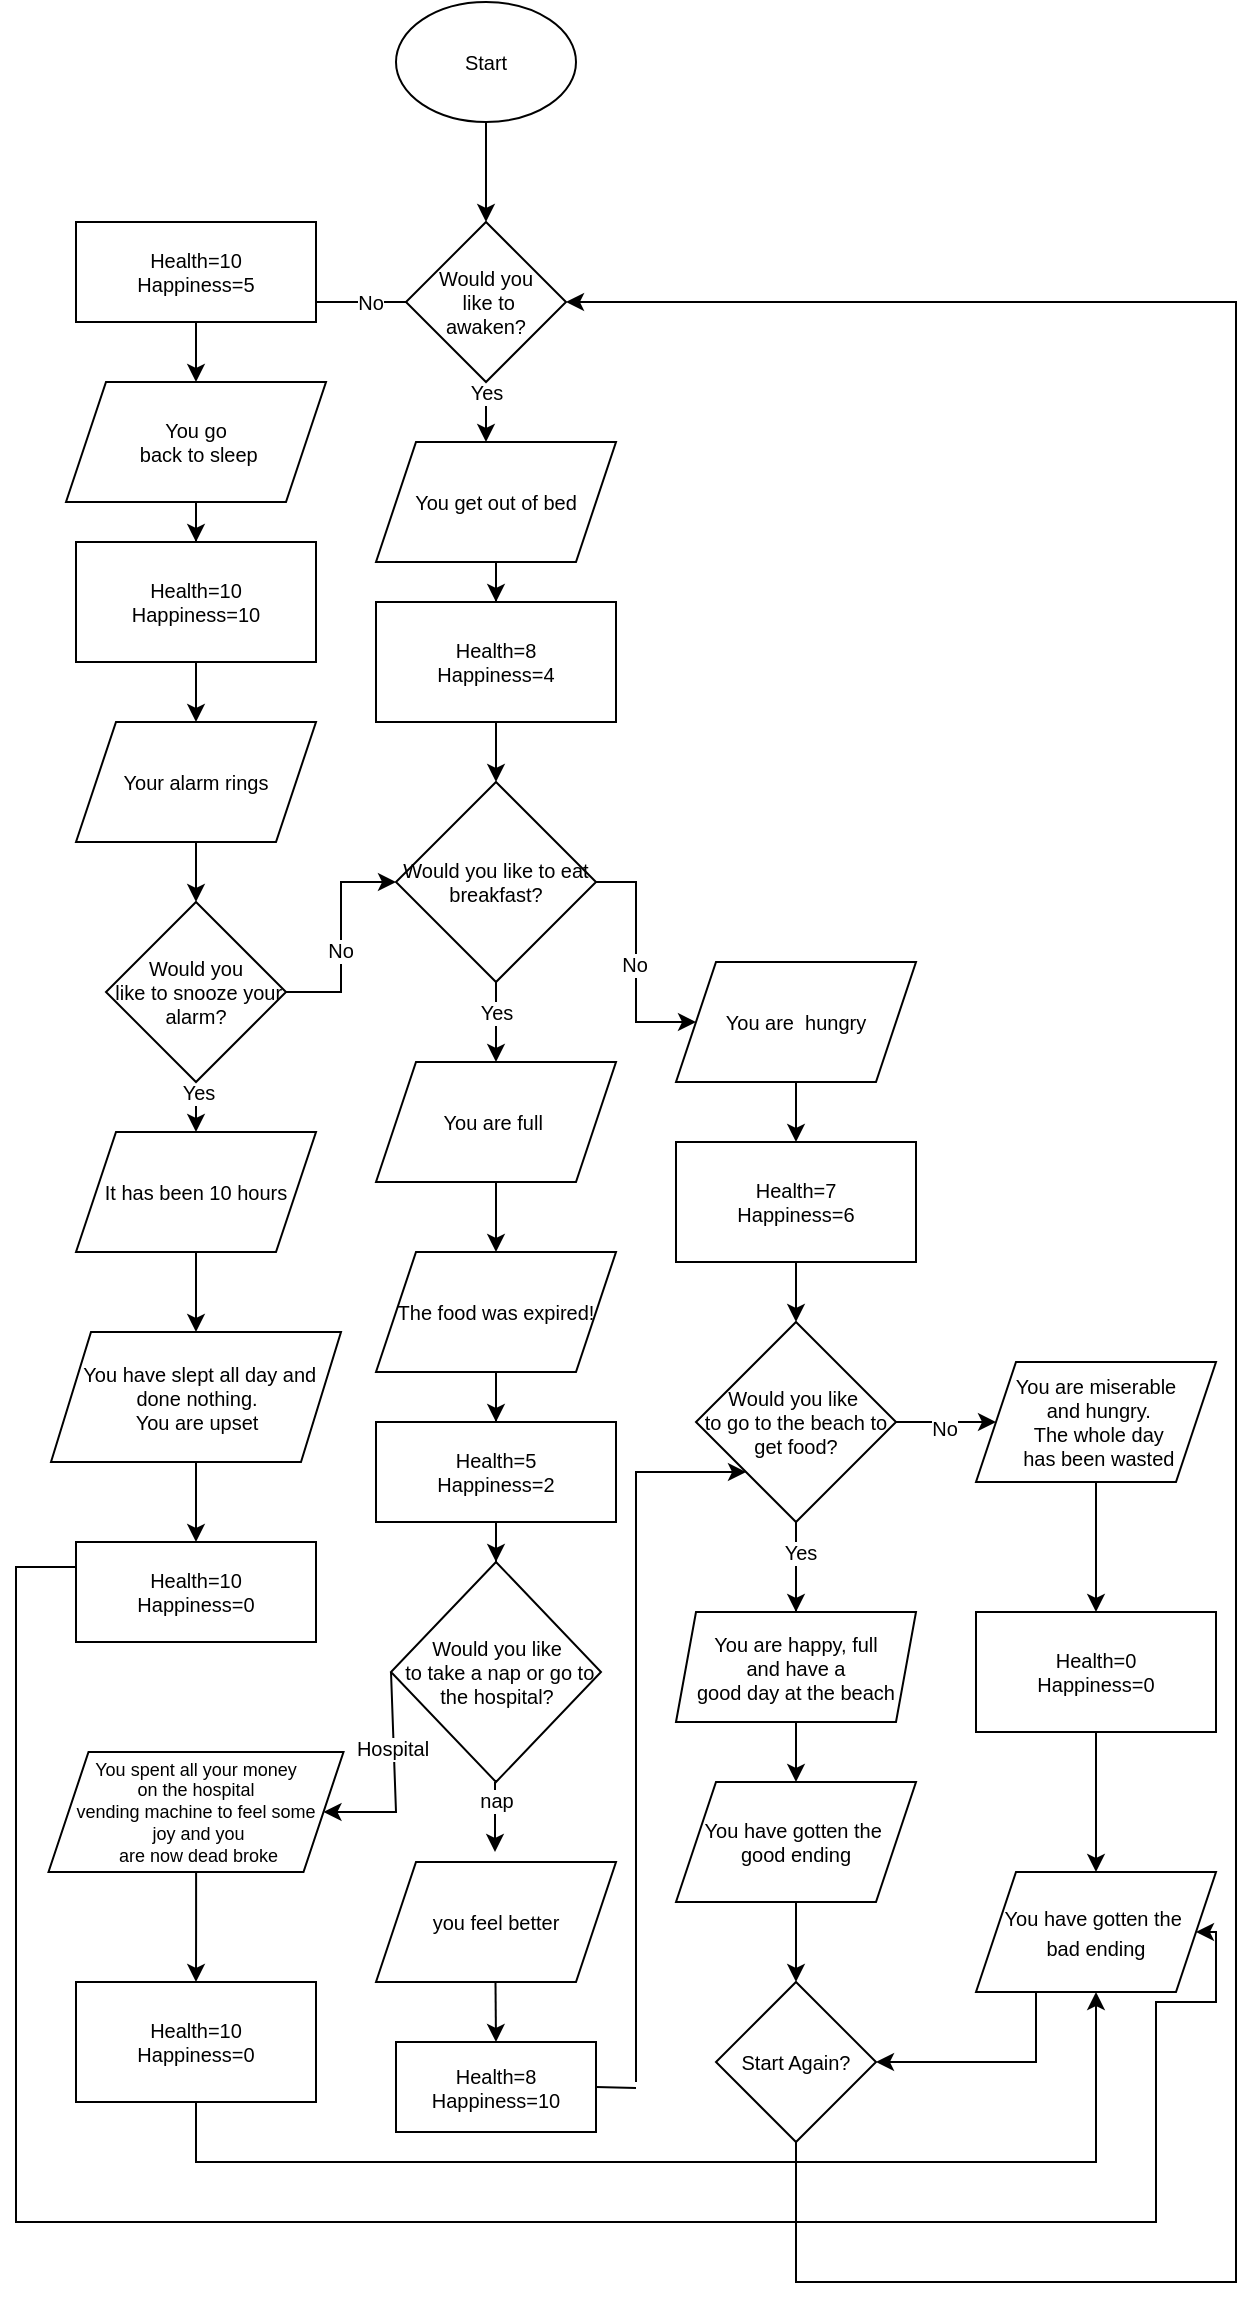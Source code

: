 <mxfile version="20.5.1" type="github"><diagram id="LccEYYi4ZuWeHV4DCbhH" name="Page-1"><mxGraphModel dx="786" dy="545" grid="1" gridSize="10" guides="1" tooltips="1" connect="1" arrows="1" fold="1" page="1" pageScale="1" pageWidth="850" pageHeight="1100" math="0" shadow="0"><root><mxCell id="0"/><mxCell id="1" parent="0"/><mxCell id="HNRiEGGQ0yZi6WYoc3uZ-3" value="" style="edgeStyle=orthogonalEdgeStyle;rounded=0;orthogonalLoop=1;jettySize=auto;html=1;fontSize=10;" edge="1" parent="1" source="HNRiEGGQ0yZi6WYoc3uZ-1"><mxGeometry relative="1" as="geometry"><mxPoint x="445" y="130" as="targetPoint"/></mxGeometry></mxCell><mxCell id="HNRiEGGQ0yZi6WYoc3uZ-1" value="Start" style="ellipse;whiteSpace=wrap;html=1;fontSize=10;" vertex="1" parent="1"><mxGeometry x="400" y="20" width="90" height="60" as="geometry"/></mxCell><mxCell id="HNRiEGGQ0yZi6WYoc3uZ-5" value="Yes" style="endArrow=classic;html=1;rounded=0;exitX=0.5;exitY=1;exitDx=0;exitDy=0;fontSize=10;" edge="1" parent="1"><mxGeometry width="50" height="50" relative="1" as="geometry"><mxPoint x="445" y="190" as="sourcePoint"/><mxPoint x="445" y="240" as="targetPoint"/></mxGeometry></mxCell><mxCell id="HNRiEGGQ0yZi6WYoc3uZ-7" value="" style="endArrow=none;html=1;rounded=0;entryX=0;entryY=0.5;entryDx=0;entryDy=0;fontSize=10;" edge="1" parent="1" target="HNRiEGGQ0yZi6WYoc3uZ-9"><mxGeometry width="50" height="50" relative="1" as="geometry"><mxPoint x="300" y="170" as="sourcePoint"/><mxPoint x="400" y="159.5" as="targetPoint"/></mxGeometry></mxCell><mxCell id="HNRiEGGQ0yZi6WYoc3uZ-93" value="No" style="edgeLabel;html=1;align=center;verticalAlign=middle;resizable=0;points=[];fontSize=10;" vertex="1" connectable="0" parent="HNRiEGGQ0yZi6WYoc3uZ-7"><mxGeometry x="0.657" relative="1" as="geometry"><mxPoint as="offset"/></mxGeometry></mxCell><mxCell id="HNRiEGGQ0yZi6WYoc3uZ-9" value="&lt;font style=&quot;font-size: 10px;&quot;&gt;Would you&lt;br&gt;&amp;nbsp;like to &lt;br&gt;awaken?&lt;/font&gt;" style="rhombus;whiteSpace=wrap;html=1;fontSize=10;" vertex="1" parent="1"><mxGeometry x="405" y="130" width="80" height="80" as="geometry"/></mxCell><mxCell id="HNRiEGGQ0yZi6WYoc3uZ-74" value="" style="edgeStyle=orthogonalEdgeStyle;rounded=0;orthogonalLoop=1;jettySize=auto;html=1;fontSize=10;" edge="1" parent="1" source="HNRiEGGQ0yZi6WYoc3uZ-11" target="HNRiEGGQ0yZi6WYoc3uZ-49"><mxGeometry relative="1" as="geometry"/></mxCell><mxCell id="HNRiEGGQ0yZi6WYoc3uZ-11" value="You get out of bed" style="shape=parallelogram;perimeter=parallelogramPerimeter;whiteSpace=wrap;html=1;fixedSize=1;fontSize=10;" vertex="1" parent="1"><mxGeometry x="390" y="240" width="120" height="60" as="geometry"/></mxCell><mxCell id="HNRiEGGQ0yZi6WYoc3uZ-80" value="" style="edgeStyle=orthogonalEdgeStyle;rounded=0;orthogonalLoop=1;jettySize=auto;html=1;fontSize=10;" edge="1" parent="1" source="HNRiEGGQ0yZi6WYoc3uZ-13" target="HNRiEGGQ0yZi6WYoc3uZ-60"><mxGeometry relative="1" as="geometry"/></mxCell><mxCell id="HNRiEGGQ0yZi6WYoc3uZ-13" value="&lt;font style=&quot;font-size: 10px;&quot;&gt;You go&lt;br&gt;&amp;nbsp;back to sleep&lt;/font&gt;" style="shape=parallelogram;perimeter=parallelogramPerimeter;whiteSpace=wrap;html=1;fixedSize=1;fontSize=10;" vertex="1" parent="1"><mxGeometry x="235" y="210" width="130" height="60" as="geometry"/></mxCell><mxCell id="HNRiEGGQ0yZi6WYoc3uZ-87" value="" style="edgeStyle=orthogonalEdgeStyle;rounded=0;orthogonalLoop=1;jettySize=auto;html=1;fontSize=10;" edge="1" parent="1" source="HNRiEGGQ0yZi6WYoc3uZ-16" target="HNRiEGGQ0yZi6WYoc3uZ-18"><mxGeometry relative="1" as="geometry"/></mxCell><mxCell id="HNRiEGGQ0yZi6WYoc3uZ-16" value="Your alarm rings" style="shape=parallelogram;perimeter=parallelogramPerimeter;whiteSpace=wrap;html=1;fixedSize=1;fontSize=10;" vertex="1" parent="1"><mxGeometry x="240" y="380" width="120" height="60" as="geometry"/></mxCell><mxCell id="HNRiEGGQ0yZi6WYoc3uZ-88" value="" style="edgeStyle=orthogonalEdgeStyle;rounded=0;orthogonalLoop=1;jettySize=auto;html=1;fontSize=10;" edge="1" parent="1" source="HNRiEGGQ0yZi6WYoc3uZ-18" target="HNRiEGGQ0yZi6WYoc3uZ-63"><mxGeometry relative="1" as="geometry"/></mxCell><mxCell id="HNRiEGGQ0yZi6WYoc3uZ-91" value="Yes" style="edgeLabel;html=1;align=center;verticalAlign=middle;resizable=0;points=[];fontSize=10;" vertex="1" connectable="0" parent="HNRiEGGQ0yZi6WYoc3uZ-88"><mxGeometry x="0.273" y="1" relative="1" as="geometry"><mxPoint as="offset"/></mxGeometry></mxCell><mxCell id="HNRiEGGQ0yZi6WYoc3uZ-90" value="" style="edgeStyle=orthogonalEdgeStyle;rounded=0;orthogonalLoop=1;jettySize=auto;html=1;fontSize=10;entryX=0;entryY=0.5;entryDx=0;entryDy=0;" edge="1" parent="1" source="HNRiEGGQ0yZi6WYoc3uZ-18" target="HNRiEGGQ0yZi6WYoc3uZ-28"><mxGeometry relative="1" as="geometry"><mxPoint x="400" y="580" as="targetPoint"/></mxGeometry></mxCell><mxCell id="HNRiEGGQ0yZi6WYoc3uZ-131" value="No" style="edgeLabel;html=1;align=center;verticalAlign=middle;resizable=0;points=[];fontSize=10;" vertex="1" connectable="0" parent="HNRiEGGQ0yZi6WYoc3uZ-90"><mxGeometry x="-0.1" y="2" relative="1" as="geometry"><mxPoint x="1" y="1" as="offset"/></mxGeometry></mxCell><mxCell id="HNRiEGGQ0yZi6WYoc3uZ-18" value="&lt;font style=&quot;font-size: 10px;&quot;&gt;Would you&lt;br&gt;&amp;nbsp;like to snooze your alarm?&lt;/font&gt;" style="rhombus;whiteSpace=wrap;html=1;fontSize=10;" vertex="1" parent="1"><mxGeometry x="255" y="470" width="90" height="90" as="geometry"/></mxCell><mxCell id="HNRiEGGQ0yZi6WYoc3uZ-70" value="" style="edgeStyle=orthogonalEdgeStyle;rounded=0;orthogonalLoop=1;jettySize=auto;html=1;fontSize=10;" edge="1" parent="1" source="HNRiEGGQ0yZi6WYoc3uZ-28" target="HNRiEGGQ0yZi6WYoc3uZ-30"><mxGeometry relative="1" as="geometry"/></mxCell><mxCell id="HNRiEGGQ0yZi6WYoc3uZ-94" value="Yes" style="edgeLabel;html=1;align=center;verticalAlign=middle;resizable=0;points=[];fontSize=10;" vertex="1" connectable="0" parent="HNRiEGGQ0yZi6WYoc3uZ-70"><mxGeometry x="-0.25" relative="1" as="geometry"><mxPoint as="offset"/></mxGeometry></mxCell><mxCell id="HNRiEGGQ0yZi6WYoc3uZ-96" value="" style="edgeStyle=orthogonalEdgeStyle;rounded=0;orthogonalLoop=1;jettySize=auto;html=1;fontSize=10;" edge="1" parent="1" source="HNRiEGGQ0yZi6WYoc3uZ-28" target="HNRiEGGQ0yZi6WYoc3uZ-37"><mxGeometry relative="1" as="geometry"/></mxCell><mxCell id="HNRiEGGQ0yZi6WYoc3uZ-130" value="No" style="edgeLabel;html=1;align=center;verticalAlign=middle;resizable=0;points=[];fontSize=10;" vertex="1" connectable="0" parent="HNRiEGGQ0yZi6WYoc3uZ-96"><mxGeometry x="0.017" y="-1" relative="1" as="geometry"><mxPoint as="offset"/></mxGeometry></mxCell><mxCell id="HNRiEGGQ0yZi6WYoc3uZ-28" value="&lt;font style=&quot;font-size: 10px;&quot;&gt;Would you like to eat breakfast?&lt;/font&gt;" style="rhombus;whiteSpace=wrap;html=1;fontSize=10;" vertex="1" parent="1"><mxGeometry x="400" y="410" width="100" height="100" as="geometry"/></mxCell><mxCell id="HNRiEGGQ0yZi6WYoc3uZ-71" value="" style="edgeStyle=orthogonalEdgeStyle;rounded=0;orthogonalLoop=1;jettySize=auto;html=1;fontSize=10;" edge="1" parent="1" source="HNRiEGGQ0yZi6WYoc3uZ-30" target="HNRiEGGQ0yZi6WYoc3uZ-46"><mxGeometry relative="1" as="geometry"/></mxCell><mxCell id="HNRiEGGQ0yZi6WYoc3uZ-30" value="You are full&amp;nbsp;" style="shape=parallelogram;perimeter=parallelogramPerimeter;whiteSpace=wrap;html=1;fixedSize=1;fontSize=10;" vertex="1" parent="1"><mxGeometry x="390" y="550" width="120" height="60" as="geometry"/></mxCell><mxCell id="HNRiEGGQ0yZi6WYoc3uZ-97" value="" style="edgeStyle=orthogonalEdgeStyle;rounded=0;orthogonalLoop=1;jettySize=auto;html=1;fontSize=10;" edge="1" parent="1" source="HNRiEGGQ0yZi6WYoc3uZ-37" target="HNRiEGGQ0yZi6WYoc3uZ-52"><mxGeometry relative="1" as="geometry"/></mxCell><mxCell id="HNRiEGGQ0yZi6WYoc3uZ-37" value="You are &amp;nbsp;hungry" style="shape=parallelogram;perimeter=parallelogramPerimeter;whiteSpace=wrap;html=1;fixedSize=1;fontSize=10;" vertex="1" parent="1"><mxGeometry x="540" y="500" width="120" height="60" as="geometry"/></mxCell><mxCell id="HNRiEGGQ0yZi6WYoc3uZ-99" value="" style="edgeStyle=orthogonalEdgeStyle;rounded=0;orthogonalLoop=1;jettySize=auto;html=1;fontSize=10;" edge="1" parent="1" source="HNRiEGGQ0yZi6WYoc3uZ-39" target="HNRiEGGQ0yZi6WYoc3uZ-54"><mxGeometry relative="1" as="geometry"/></mxCell><mxCell id="HNRiEGGQ0yZi6WYoc3uZ-132" value="No" style="edgeLabel;html=1;align=center;verticalAlign=middle;resizable=0;points=[];fontSize=10;" vertex="1" connectable="0" parent="HNRiEGGQ0yZi6WYoc3uZ-99"><mxGeometry x="-0.04" y="-3" relative="1" as="geometry"><mxPoint as="offset"/></mxGeometry></mxCell><mxCell id="HNRiEGGQ0yZi6WYoc3uZ-39" value="&lt;div style=&quot;font-size: 10px;&quot;&gt;&lt;font style=&quot;font-size: 10px;&quot;&gt;Would you like&amp;nbsp;&lt;/font&gt;&lt;/div&gt;&lt;div style=&quot;font-size: 10px;&quot;&gt;&lt;font style=&quot;font-size: 10px;&quot;&gt;to go to the beach to get food?&lt;/font&gt;&lt;/div&gt;" style="rhombus;whiteSpace=wrap;html=1;fontSize=10;align=center;" vertex="1" parent="1"><mxGeometry x="550" y="680" width="100" height="100" as="geometry"/></mxCell><mxCell id="HNRiEGGQ0yZi6WYoc3uZ-73" value="" style="edgeStyle=orthogonalEdgeStyle;rounded=0;orthogonalLoop=1;jettySize=auto;html=1;fontSize=10;" edge="1" parent="1" source="HNRiEGGQ0yZi6WYoc3uZ-46"><mxGeometry relative="1" as="geometry"><mxPoint x="450" y="750" as="targetPoint"/></mxGeometry></mxCell><mxCell id="HNRiEGGQ0yZi6WYoc3uZ-46" value="The food was expired!" style="shape=parallelogram;perimeter=parallelogramPerimeter;whiteSpace=wrap;html=1;fixedSize=1;fontSize=10;" vertex="1" parent="1"><mxGeometry x="390" y="645" width="120" height="60" as="geometry"/></mxCell><mxCell id="HNRiEGGQ0yZi6WYoc3uZ-76" value="" style="edgeStyle=orthogonalEdgeStyle;rounded=0;orthogonalLoop=1;jettySize=auto;html=1;fontSize=10;" edge="1" parent="1"><mxGeometry relative="1" as="geometry"><mxPoint x="449.5" y="910" as="sourcePoint"/><mxPoint x="449.5" y="945" as="targetPoint"/></mxGeometry></mxCell><mxCell id="HNRiEGGQ0yZi6WYoc3uZ-125" value="nap" style="edgeLabel;html=1;align=center;verticalAlign=middle;resizable=0;points=[];fontSize=10;" vertex="1" connectable="0" parent="HNRiEGGQ0yZi6WYoc3uZ-76"><mxGeometry x="-0.511" relative="1" as="geometry"><mxPoint as="offset"/></mxGeometry></mxCell><mxCell id="HNRiEGGQ0yZi6WYoc3uZ-48" value="&lt;div style=&quot;font-size: 10px;&quot;&gt;&lt;font style=&quot;font-size: 10px;&quot;&gt;Would you like&lt;/font&gt;&lt;/div&gt;&lt;div style=&quot;font-size: 10px;&quot;&gt;&lt;font style=&quot;font-size: 10px;&quot;&gt;&amp;nbsp;to take a nap or go to the hospital?&lt;/font&gt;&lt;/div&gt;" style="rhombus;whiteSpace=wrap;html=1;fontSize=10;align=center;" vertex="1" parent="1"><mxGeometry x="397.5" y="800" width="105" height="110" as="geometry"/></mxCell><mxCell id="HNRiEGGQ0yZi6WYoc3uZ-75" value="" style="edgeStyle=orthogonalEdgeStyle;rounded=0;orthogonalLoop=1;jettySize=auto;html=1;fontSize=10;" edge="1" parent="1" source="HNRiEGGQ0yZi6WYoc3uZ-49" target="HNRiEGGQ0yZi6WYoc3uZ-28"><mxGeometry relative="1" as="geometry"/></mxCell><mxCell id="HNRiEGGQ0yZi6WYoc3uZ-49" value="Health=8&lt;br style=&quot;font-size: 10px;&quot;&gt;Happiness=4" style="rounded=0;whiteSpace=wrap;html=1;fontSize=10;" vertex="1" parent="1"><mxGeometry x="390" y="320" width="120" height="60" as="geometry"/></mxCell><mxCell id="HNRiEGGQ0yZi6WYoc3uZ-79" value="" style="edgeStyle=orthogonalEdgeStyle;rounded=0;orthogonalLoop=1;jettySize=auto;html=1;fontSize=10;" edge="1" parent="1" source="HNRiEGGQ0yZi6WYoc3uZ-51" target="HNRiEGGQ0yZi6WYoc3uZ-13"><mxGeometry relative="1" as="geometry"/></mxCell><mxCell id="HNRiEGGQ0yZi6WYoc3uZ-51" value="Health=10&lt;br style=&quot;font-size: 10px;&quot;&gt;Happiness=5" style="rounded=0;whiteSpace=wrap;html=1;fontSize=10;" vertex="1" parent="1"><mxGeometry x="240" y="130" width="120" height="50" as="geometry"/></mxCell><mxCell id="HNRiEGGQ0yZi6WYoc3uZ-98" value="" style="edgeStyle=orthogonalEdgeStyle;rounded=0;orthogonalLoop=1;jettySize=auto;html=1;fontSize=10;" edge="1" parent="1" source="HNRiEGGQ0yZi6WYoc3uZ-52" target="HNRiEGGQ0yZi6WYoc3uZ-39"><mxGeometry relative="1" as="geometry"/></mxCell><mxCell id="HNRiEGGQ0yZi6WYoc3uZ-52" value="Health=7&lt;br style=&quot;font-size: 10px;&quot;&gt;Happiness=6" style="rounded=0;whiteSpace=wrap;html=1;fontSize=10;" vertex="1" parent="1"><mxGeometry x="540" y="590" width="120" height="60" as="geometry"/></mxCell><mxCell id="HNRiEGGQ0yZi6WYoc3uZ-101" value="" style="edgeStyle=orthogonalEdgeStyle;rounded=0;orthogonalLoop=1;jettySize=auto;html=1;fontSize=10;" edge="1" parent="1" source="HNRiEGGQ0yZi6WYoc3uZ-54" target="HNRiEGGQ0yZi6WYoc3uZ-55"><mxGeometry relative="1" as="geometry"/></mxCell><mxCell id="HNRiEGGQ0yZi6WYoc3uZ-54" value="You are miserable&lt;br&gt;&amp;nbsp;and hungry.&lt;br style=&quot;font-size: 10px;&quot;&gt;&amp;nbsp;The whole day&lt;br&gt;&amp;nbsp;has been wasted" style="shape=parallelogram;perimeter=parallelogramPerimeter;whiteSpace=wrap;html=1;fixedSize=1;fontSize=10;" vertex="1" parent="1"><mxGeometry x="690" y="700" width="120" height="60" as="geometry"/></mxCell><mxCell id="HNRiEGGQ0yZi6WYoc3uZ-55" value="Health=0&lt;br style=&quot;font-size: 10px;&quot;&gt;Happiness=0" style="rounded=0;whiteSpace=wrap;html=1;fontSize=10;" vertex="1" parent="1"><mxGeometry x="690" y="825" width="120" height="60" as="geometry"/></mxCell><mxCell id="HNRiEGGQ0yZi6WYoc3uZ-143" value="" style="edgeStyle=orthogonalEdgeStyle;rounded=0;orthogonalLoop=1;jettySize=auto;html=1;fontSize=10;entryX=1;entryY=0.5;entryDx=0;entryDy=0;" edge="1" parent="1" source="HNRiEGGQ0yZi6WYoc3uZ-57" target="HNRiEGGQ0yZi6WYoc3uZ-9"><mxGeometry relative="1" as="geometry"><mxPoint x="820" y="1250" as="targetPoint"/><Array as="points"><mxPoint x="600" y="1160"/><mxPoint x="820" y="1160"/><mxPoint x="820" y="170"/></Array></mxGeometry></mxCell><mxCell id="HNRiEGGQ0yZi6WYoc3uZ-57" value="Start Again?" style="rhombus;whiteSpace=wrap;html=1;fontSize=10;" vertex="1" parent="1"><mxGeometry x="560" y="1010" width="80" height="80" as="geometry"/></mxCell><mxCell id="HNRiEGGQ0yZi6WYoc3uZ-124" value="" style="edgeStyle=orthogonalEdgeStyle;rounded=0;orthogonalLoop=1;jettySize=auto;html=1;fontSize=9;entryX=0.5;entryY=0;entryDx=0;entryDy=0;" edge="1" parent="1" target="HNRiEGGQ0yZi6WYoc3uZ-114"><mxGeometry relative="1" as="geometry"><mxPoint x="449.5" y="980" as="sourcePoint"/><mxPoint x="449.5" y="1015" as="targetPoint"/></mxGeometry></mxCell><mxCell id="HNRiEGGQ0yZi6WYoc3uZ-58" value="you feel better" style="shape=parallelogram;perimeter=parallelogramPerimeter;whiteSpace=wrap;html=1;fixedSize=1;fontSize=10;" vertex="1" parent="1"><mxGeometry x="390" y="950" width="120" height="60" as="geometry"/></mxCell><mxCell id="HNRiEGGQ0yZi6WYoc3uZ-134" value="" style="edgeStyle=orthogonalEdgeStyle;rounded=0;orthogonalLoop=1;jettySize=auto;html=1;fontSize=10;exitX=0;exitY=0.25;exitDx=0;exitDy=0;entryX=1;entryY=0.5;entryDx=0;entryDy=0;" edge="1" parent="1" source="HNRiEGGQ0yZi6WYoc3uZ-59" target="HNRiEGGQ0yZi6WYoc3uZ-117"><mxGeometry relative="1" as="geometry"><mxPoint x="830" y="990" as="targetPoint"/><Array as="points"><mxPoint x="210" y="803"/><mxPoint x="210" y="1130"/><mxPoint x="780" y="1130"/><mxPoint x="780" y="1020"/><mxPoint x="810" y="1020"/><mxPoint x="810" y="985"/></Array></mxGeometry></mxCell><mxCell id="HNRiEGGQ0yZi6WYoc3uZ-59" value="&lt;font style=&quot;font-size: 10px;&quot;&gt;Health=10&lt;br style=&quot;font-size: 10px;&quot;&gt;Happiness=0&lt;/font&gt;" style="rounded=0;whiteSpace=wrap;html=1;fontSize=10;" vertex="1" parent="1"><mxGeometry x="240" y="790" width="120" height="50" as="geometry"/></mxCell><mxCell id="HNRiEGGQ0yZi6WYoc3uZ-86" value="" style="edgeStyle=orthogonalEdgeStyle;rounded=0;orthogonalLoop=1;jettySize=auto;html=1;fontSize=10;" edge="1" parent="1" source="HNRiEGGQ0yZi6WYoc3uZ-60" target="HNRiEGGQ0yZi6WYoc3uZ-16"><mxGeometry relative="1" as="geometry"/></mxCell><mxCell id="HNRiEGGQ0yZi6WYoc3uZ-60" value="Health=10&lt;br style=&quot;font-size: 10px;&quot;&gt;Happiness=10" style="rounded=0;whiteSpace=wrap;html=1;fontSize=10;" vertex="1" parent="1"><mxGeometry x="240" y="290" width="120" height="60" as="geometry"/></mxCell><mxCell id="HNRiEGGQ0yZi6WYoc3uZ-109" value="" style="edgeStyle=orthogonalEdgeStyle;rounded=0;orthogonalLoop=1;jettySize=auto;html=1;fontSize=10;" edge="1" parent="1" source="HNRiEGGQ0yZi6WYoc3uZ-61" target="HNRiEGGQ0yZi6WYoc3uZ-59"><mxGeometry relative="1" as="geometry"/></mxCell><mxCell id="HNRiEGGQ0yZi6WYoc3uZ-61" value="&amp;nbsp;You have slept all day and done nothing. &lt;br&gt;You are upset" style="shape=parallelogram;perimeter=parallelogramPerimeter;whiteSpace=wrap;html=1;fixedSize=1;fontSize=10;" vertex="1" parent="1"><mxGeometry x="227.5" y="685" width="145" height="65" as="geometry"/></mxCell><mxCell id="HNRiEGGQ0yZi6WYoc3uZ-89" value="" style="edgeStyle=orthogonalEdgeStyle;rounded=0;orthogonalLoop=1;jettySize=auto;html=1;fontSize=10;" edge="1" parent="1" source="HNRiEGGQ0yZi6WYoc3uZ-63" target="HNRiEGGQ0yZi6WYoc3uZ-61"><mxGeometry relative="1" as="geometry"/></mxCell><mxCell id="HNRiEGGQ0yZi6WYoc3uZ-63" value="It has been 10 hours" style="shape=parallelogram;perimeter=parallelogramPerimeter;whiteSpace=wrap;html=1;fixedSize=1;fontSize=10;" vertex="1" parent="1"><mxGeometry x="240" y="585" width="120" height="60" as="geometry"/></mxCell><mxCell id="HNRiEGGQ0yZi6WYoc3uZ-111" value="" style="edgeStyle=orthogonalEdgeStyle;rounded=0;orthogonalLoop=1;jettySize=auto;html=1;fontSize=10;" edge="1" parent="1" source="HNRiEGGQ0yZi6WYoc3uZ-64" target="HNRiEGGQ0yZi6WYoc3uZ-65"><mxGeometry relative="1" as="geometry"/></mxCell><mxCell id="HNRiEGGQ0yZi6WYoc3uZ-64" value="You spent all your money &lt;br style=&quot;font-size: 9px;&quot;&gt;on the hospital &lt;br style=&quot;font-size: 9px;&quot;&gt;vending machine to feel some&lt;br style=&quot;font-size: 9px;&quot;&gt;&amp;nbsp;joy and you&lt;br&gt;&amp;nbsp;are now dead broke" style="shape=parallelogram;perimeter=parallelogramPerimeter;whiteSpace=wrap;html=1;fixedSize=1;fontSize=9;" vertex="1" parent="1"><mxGeometry x="226.25" y="895" width="147.5" height="60" as="geometry"/></mxCell><mxCell id="HNRiEGGQ0yZi6WYoc3uZ-65" value="Health=10&lt;br style=&quot;font-size: 10px;&quot;&gt;Happiness=0" style="rounded=0;whiteSpace=wrap;html=1;fontSize=10;" vertex="1" parent="1"><mxGeometry x="240" y="1010" width="120" height="60" as="geometry"/></mxCell><mxCell id="HNRiEGGQ0yZi6WYoc3uZ-120" value="" style="edgeStyle=orthogonalEdgeStyle;rounded=0;orthogonalLoop=1;jettySize=auto;html=1;fontSize=10;" edge="1" parent="1" source="HNRiEGGQ0yZi6WYoc3uZ-43" target="HNRiEGGQ0yZi6WYoc3uZ-119"><mxGeometry relative="1" as="geometry"/></mxCell><mxCell id="HNRiEGGQ0yZi6WYoc3uZ-43" value="You are happy, full &lt;br style=&quot;font-size: 10px;&quot;&gt;and have a &lt;br&gt;good day at the beach" style="shape=parallelogram;perimeter=parallelogramPerimeter;whiteSpace=wrap;html=1;fixedSize=1;fontSize=10;size=10;" vertex="1" parent="1"><mxGeometry x="540" y="825" width="120" height="55" as="geometry"/></mxCell><mxCell id="HNRiEGGQ0yZi6WYoc3uZ-108" value="" style="edgeStyle=orthogonalEdgeStyle;rounded=0;orthogonalLoop=1;jettySize=auto;html=1;fontSize=10;endArrow=none;" edge="1" parent="1" source="HNRiEGGQ0yZi6WYoc3uZ-39" target="HNRiEGGQ0yZi6WYoc3uZ-43"><mxGeometry relative="1" as="geometry"><mxPoint x="600" y="780" as="sourcePoint"/><mxPoint x="600" y="910" as="targetPoint"/></mxGeometry></mxCell><mxCell id="HNRiEGGQ0yZi6WYoc3uZ-133" value="Yes" style="edgeLabel;html=1;align=center;verticalAlign=middle;resizable=0;points=[];fontSize=10;" vertex="1" connectable="0" parent="HNRiEGGQ0yZi6WYoc3uZ-108"><mxGeometry x="-0.35" y="2" relative="1" as="geometry"><mxPoint as="offset"/></mxGeometry></mxCell><mxCell id="HNRiEGGQ0yZi6WYoc3uZ-110" value="" style="endArrow=classic;html=1;rounded=0;fontSize=10;entryX=0;entryY=1;entryDx=0;entryDy=0;" edge="1" parent="1" target="HNRiEGGQ0yZi6WYoc3uZ-39"><mxGeometry width="50" height="50" relative="1" as="geometry"><mxPoint x="520" y="1060" as="sourcePoint"/><mxPoint x="520" y="720" as="targetPoint"/><Array as="points"><mxPoint x="520" y="755"/></Array></mxGeometry></mxCell><mxCell id="HNRiEGGQ0yZi6WYoc3uZ-114" value="Health=8&lt;br style=&quot;font-size: 10px;&quot;&gt;Happiness=10" style="rounded=0;whiteSpace=wrap;html=1;fontSize=10;" vertex="1" parent="1"><mxGeometry x="400" y="1040" width="100" height="45" as="geometry"/></mxCell><mxCell id="HNRiEGGQ0yZi6WYoc3uZ-115" value="" style="endArrow=none;html=1;rounded=0;fontSize=10;exitX=1;exitY=0.5;exitDx=0;exitDy=0;" edge="1" parent="1" source="HNRiEGGQ0yZi6WYoc3uZ-114"><mxGeometry width="50" height="50" relative="1" as="geometry"><mxPoint x="500" y="1010" as="sourcePoint"/><mxPoint x="520" y="1063" as="targetPoint"/></mxGeometry></mxCell><mxCell id="HNRiEGGQ0yZi6WYoc3uZ-117" value="&lt;font style=&quot;font-size: 10px;&quot;&gt;You have gotten the&amp;nbsp;&lt;br&gt;bad ending&lt;/font&gt;" style="shape=parallelogram;perimeter=parallelogramPerimeter;whiteSpace=wrap;html=1;fixedSize=1;fontSize=12;" vertex="1" parent="1"><mxGeometry x="690" y="955" width="120" height="60" as="geometry"/></mxCell><mxCell id="HNRiEGGQ0yZi6WYoc3uZ-118" value="" style="endArrow=classic;html=1;rounded=0;fontSize=10;entryX=0.5;entryY=1;entryDx=0;entryDy=0;exitX=0.5;exitY=1;exitDx=0;exitDy=0;" edge="1" parent="1" source="HNRiEGGQ0yZi6WYoc3uZ-65" target="HNRiEGGQ0yZi6WYoc3uZ-117"><mxGeometry width="50" height="50" relative="1" as="geometry"><mxPoint x="290" y="1080" as="sourcePoint"/><mxPoint x="770" y="1010" as="targetPoint"/><Array as="points"><mxPoint x="300" y="1100"/><mxPoint x="440" y="1100"/><mxPoint x="600" y="1100"/><mxPoint x="640" y="1100"/><mxPoint x="750" y="1100"/></Array></mxGeometry></mxCell><mxCell id="HNRiEGGQ0yZi6WYoc3uZ-121" value="" style="edgeStyle=orthogonalEdgeStyle;rounded=0;orthogonalLoop=1;jettySize=auto;html=1;fontSize=10;" edge="1" parent="1" source="HNRiEGGQ0yZi6WYoc3uZ-119" target="HNRiEGGQ0yZi6WYoc3uZ-57"><mxGeometry relative="1" as="geometry"/></mxCell><mxCell id="HNRiEGGQ0yZi6WYoc3uZ-119" value="&lt;font style=&quot;font-size: 10px;&quot;&gt;You have gotten the&amp;nbsp;&lt;br style=&quot;font-size: 10px;&quot;&gt;good ending&lt;/font&gt;" style="shape=parallelogram;perimeter=parallelogramPerimeter;whiteSpace=wrap;html=1;fixedSize=1;fontSize=10;" vertex="1" parent="1"><mxGeometry x="540" y="910" width="120" height="60" as="geometry"/></mxCell><mxCell id="HNRiEGGQ0yZi6WYoc3uZ-122" value="" style="endArrow=classic;html=1;rounded=0;fontSize=10;exitX=0.25;exitY=1;exitDx=0;exitDy=0;entryX=1;entryY=0.5;entryDx=0;entryDy=0;" edge="1" parent="1" source="HNRiEGGQ0yZi6WYoc3uZ-117" target="HNRiEGGQ0yZi6WYoc3uZ-57"><mxGeometry width="50" height="50" relative="1" as="geometry"><mxPoint x="610" y="1100" as="sourcePoint"/><mxPoint x="660" y="1050" as="targetPoint"/><Array as="points"><mxPoint x="720" y="1050"/></Array></mxGeometry></mxCell><mxCell id="HNRiEGGQ0yZi6WYoc3uZ-123" value="" style="endArrow=classic;html=1;rounded=0;fontSize=10;exitX=0.5;exitY=1;exitDx=0;exitDy=0;entryX=0.5;entryY=0;entryDx=0;entryDy=0;" edge="1" parent="1" source="HNRiEGGQ0yZi6WYoc3uZ-55" target="HNRiEGGQ0yZi6WYoc3uZ-117"><mxGeometry width="50" height="50" relative="1" as="geometry"><mxPoint x="740" y="940" as="sourcePoint"/><mxPoint x="790" y="890" as="targetPoint"/></mxGeometry></mxCell><mxCell id="HNRiEGGQ0yZi6WYoc3uZ-128" value="" style="edgeStyle=orthogonalEdgeStyle;rounded=0;orthogonalLoop=1;jettySize=auto;html=1;fontSize=10;" edge="1" parent="1" source="HNRiEGGQ0yZi6WYoc3uZ-127" target="HNRiEGGQ0yZi6WYoc3uZ-48"><mxGeometry relative="1" as="geometry"/></mxCell><mxCell id="HNRiEGGQ0yZi6WYoc3uZ-127" value="&lt;font style=&quot;font-size: 10px;&quot;&gt;Health=5&lt;br style=&quot;font-size: 10px;&quot;&gt;Happiness=2&lt;/font&gt;" style="rounded=0;whiteSpace=wrap;html=1;fontSize=10;" vertex="1" parent="1"><mxGeometry x="390" y="730" width="120" height="50" as="geometry"/></mxCell><mxCell id="HNRiEGGQ0yZi6WYoc3uZ-129" value="" style="endArrow=classic;html=1;rounded=0;fontSize=10;entryX=0.5;entryY=0;entryDx=0;entryDy=0;exitX=0.5;exitY=1;exitDx=0;exitDy=0;" edge="1" parent="1" source="HNRiEGGQ0yZi6WYoc3uZ-46" target="HNRiEGGQ0yZi6WYoc3uZ-127"><mxGeometry width="50" height="50" relative="1" as="geometry"><mxPoint x="440" y="740" as="sourcePoint"/><mxPoint x="490" y="690" as="targetPoint"/></mxGeometry></mxCell><mxCell id="HNRiEGGQ0yZi6WYoc3uZ-137" value="" style="endArrow=classic;html=1;rounded=0;fontSize=10;entryX=1;entryY=0.5;entryDx=0;entryDy=0;exitX=0;exitY=0.5;exitDx=0;exitDy=0;" edge="1" parent="1" source="HNRiEGGQ0yZi6WYoc3uZ-48" target="HNRiEGGQ0yZi6WYoc3uZ-64"><mxGeometry width="50" height="50" relative="1" as="geometry"><mxPoint x="360" y="980" as="sourcePoint"/><mxPoint x="410" y="930" as="targetPoint"/><Array as="points"><mxPoint x="400" y="925"/></Array></mxGeometry></mxCell><mxCell id="HNRiEGGQ0yZi6WYoc3uZ-138" value="Hospital" style="edgeLabel;html=1;align=center;verticalAlign=middle;resizable=0;points=[];fontSize=10;" vertex="1" connectable="0" parent="HNRiEGGQ0yZi6WYoc3uZ-137"><mxGeometry x="-0.285" y="-1" relative="1" as="geometry"><mxPoint as="offset"/></mxGeometry></mxCell><mxCell id="HNRiEGGQ0yZi6WYoc3uZ-139" value="" style="endArrow=classic;html=1;rounded=0;fontSize=10;entryX=0.5;entryY=0;entryDx=0;entryDy=0;" edge="1" parent="1" target="HNRiEGGQ0yZi6WYoc3uZ-43"><mxGeometry width="50" height="50" relative="1" as="geometry"><mxPoint x="600" y="810" as="sourcePoint"/><mxPoint x="605" y="825" as="targetPoint"/></mxGeometry></mxCell></root></mxGraphModel></diagram></mxfile>